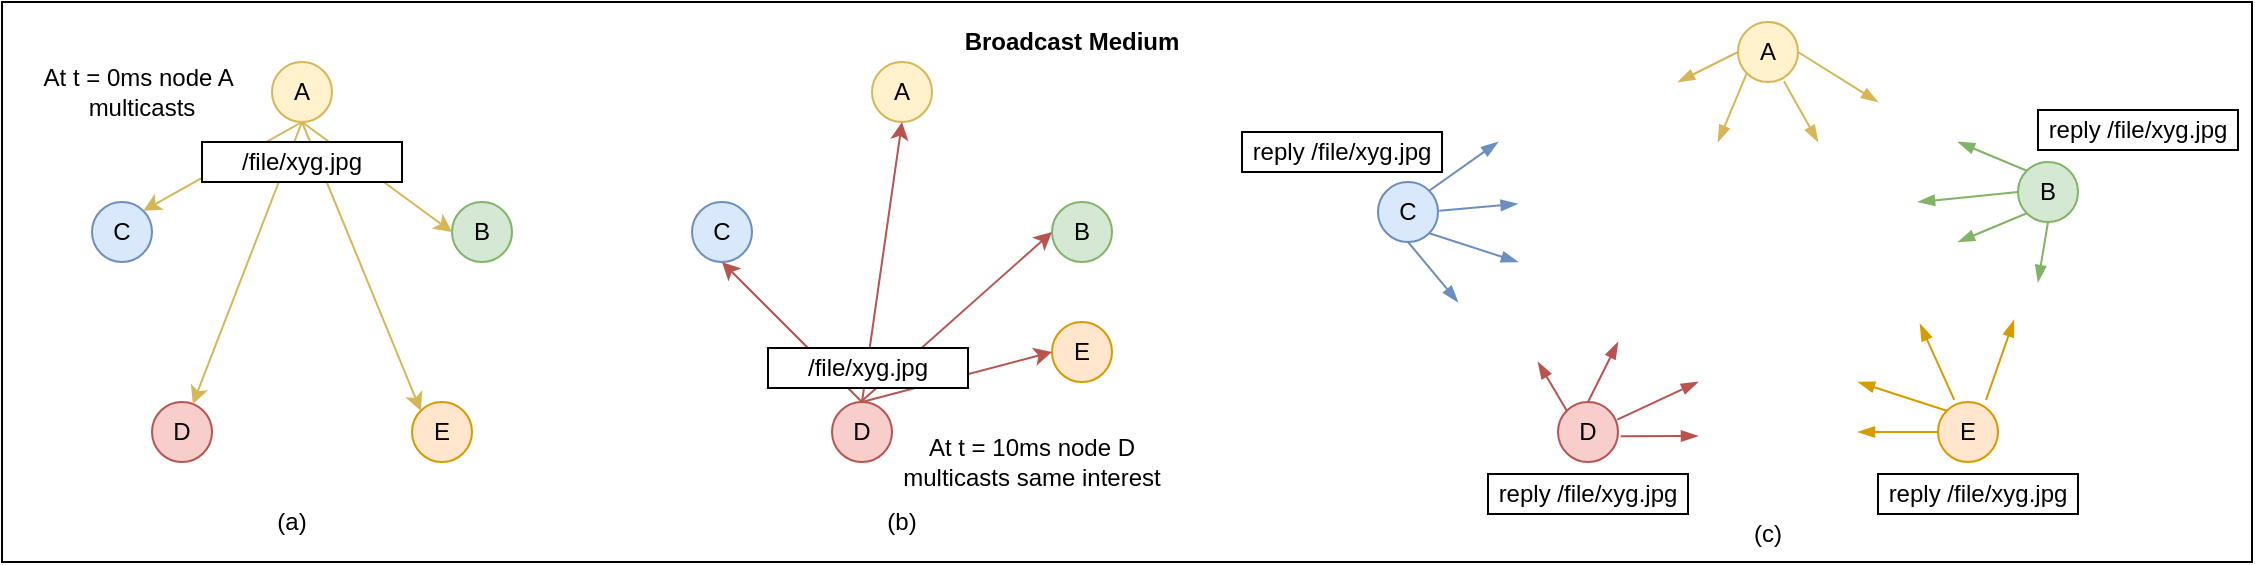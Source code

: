 <mxfile version="14.3.2" type="github">
  <diagram id="rXLFBrK-0Qv3lbd19XVb" name="Page-1">
    <mxGraphModel dx="879" dy="370" grid="1" gridSize="10" guides="1" tooltips="1" connect="1" arrows="1" fold="1" page="1" pageScale="1" pageWidth="850" pageHeight="1100" math="0" shadow="0">
      <root>
        <mxCell id="0" />
        <mxCell id="1" parent="0" />
        <mxCell id="V8BqJ2yRHNK_wXO8XiH2-6" value="&lt;b&gt;&lt;br&gt;&lt;/b&gt;" style="rounded=0;whiteSpace=wrap;html=1;" vertex="1" parent="1">
          <mxGeometry x="175" y="40" width="1125" height="280" as="geometry" />
        </mxCell>
        <mxCell id="V8BqJ2yRHNK_wXO8XiH2-1" value="C" style="ellipse;whiteSpace=wrap;html=1;aspect=fixed;fillColor=#dae8fc;strokeColor=#6c8ebf;" vertex="1" parent="1">
          <mxGeometry x="220" y="140" width="30" height="30" as="geometry" />
        </mxCell>
        <mxCell id="V8BqJ2yRHNK_wXO8XiH2-2" value="D" style="ellipse;whiteSpace=wrap;html=1;aspect=fixed;fillColor=#f8cecc;strokeColor=#b85450;" vertex="1" parent="1">
          <mxGeometry x="250" y="240" width="30" height="30" as="geometry" />
        </mxCell>
        <mxCell id="V8BqJ2yRHNK_wXO8XiH2-3" value="A" style="ellipse;whiteSpace=wrap;html=1;aspect=fixed;fillColor=#fff2cc;strokeColor=#d6b656;" vertex="1" parent="1">
          <mxGeometry x="310" y="70" width="30" height="30" as="geometry" />
        </mxCell>
        <mxCell id="V8BqJ2yRHNK_wXO8XiH2-4" value="B" style="ellipse;whiteSpace=wrap;html=1;aspect=fixed;fillColor=#d5e8d4;strokeColor=#82b366;" vertex="1" parent="1">
          <mxGeometry x="400" y="140" width="30" height="30" as="geometry" />
        </mxCell>
        <mxCell id="V8BqJ2yRHNK_wXO8XiH2-5" value="E" style="ellipse;whiteSpace=wrap;html=1;aspect=fixed;fillColor=#ffe6cc;strokeColor=#d79b00;" vertex="1" parent="1">
          <mxGeometry x="380" y="240" width="30" height="30" as="geometry" />
        </mxCell>
        <mxCell id="V8BqJ2yRHNK_wXO8XiH2-8" value="" style="endArrow=classic;html=1;entryX=0;entryY=0.5;entryDx=0;entryDy=0;exitX=0.5;exitY=1;exitDx=0;exitDy=0;fillColor=#fff2cc;strokeColor=#d6b656;" edge="1" parent="1" source="V8BqJ2yRHNK_wXO8XiH2-3" target="V8BqJ2yRHNK_wXO8XiH2-4">
          <mxGeometry width="50" height="50" relative="1" as="geometry">
            <mxPoint x="290" y="180" as="sourcePoint" />
            <mxPoint x="340" y="130" as="targetPoint" />
          </mxGeometry>
        </mxCell>
        <mxCell id="V8BqJ2yRHNK_wXO8XiH2-11" value="" style="endArrow=classic;html=1;exitX=0.5;exitY=1;exitDx=0;exitDy=0;fillColor=#fff2cc;strokeColor=#d6b656;" edge="1" parent="1" source="V8BqJ2yRHNK_wXO8XiH2-3" target="V8BqJ2yRHNK_wXO8XiH2-2">
          <mxGeometry width="50" height="50" relative="1" as="geometry">
            <mxPoint x="345.607" y="105.607" as="sourcePoint" />
            <mxPoint x="410" y="165" as="targetPoint" />
          </mxGeometry>
        </mxCell>
        <mxCell id="V8BqJ2yRHNK_wXO8XiH2-12" value="" style="endArrow=classic;html=1;entryX=1;entryY=0;entryDx=0;entryDy=0;fillColor=#fff2cc;strokeColor=#d6b656;" edge="1" parent="1" target="V8BqJ2yRHNK_wXO8XiH2-1">
          <mxGeometry width="50" height="50" relative="1" as="geometry">
            <mxPoint x="325" y="100" as="sourcePoint" />
            <mxPoint x="255.415" y="240.001" as="targetPoint" />
          </mxGeometry>
        </mxCell>
        <mxCell id="V8BqJ2yRHNK_wXO8XiH2-13" value="" style="endArrow=classic;html=1;exitX=0.5;exitY=1;exitDx=0;exitDy=0;entryX=0;entryY=0;entryDx=0;entryDy=0;fillColor=#fff2cc;strokeColor=#d6b656;" edge="1" parent="1" source="V8BqJ2yRHNK_wXO8XiH2-3" target="V8BqJ2yRHNK_wXO8XiH2-5">
          <mxGeometry width="50" height="50" relative="1" as="geometry">
            <mxPoint x="335" y="110" as="sourcePoint" />
            <mxPoint x="280.415" y="251.011" as="targetPoint" />
          </mxGeometry>
        </mxCell>
        <mxCell id="V8BqJ2yRHNK_wXO8XiH2-17" value="C" style="ellipse;whiteSpace=wrap;html=1;aspect=fixed;fillColor=#dae8fc;strokeColor=#6c8ebf;" vertex="1" parent="1">
          <mxGeometry x="520" y="140" width="30" height="30" as="geometry" />
        </mxCell>
        <mxCell id="V8BqJ2yRHNK_wXO8XiH2-18" value="D" style="ellipse;whiteSpace=wrap;html=1;aspect=fixed;fillColor=#f8cecc;strokeColor=#b85450;" vertex="1" parent="1">
          <mxGeometry x="590" y="240" width="30" height="30" as="geometry" />
        </mxCell>
        <mxCell id="V8BqJ2yRHNK_wXO8XiH2-19" value="A" style="ellipse;whiteSpace=wrap;html=1;aspect=fixed;fillColor=#fff2cc;strokeColor=#d6b656;" vertex="1" parent="1">
          <mxGeometry x="610" y="70" width="30" height="30" as="geometry" />
        </mxCell>
        <mxCell id="V8BqJ2yRHNK_wXO8XiH2-20" value="B" style="ellipse;whiteSpace=wrap;html=1;aspect=fixed;fillColor=#d5e8d4;strokeColor=#82b366;" vertex="1" parent="1">
          <mxGeometry x="700" y="140" width="30" height="30" as="geometry" />
        </mxCell>
        <mxCell id="V8BqJ2yRHNK_wXO8XiH2-21" value="E" style="ellipse;whiteSpace=wrap;html=1;aspect=fixed;fillColor=#ffe6cc;strokeColor=#d79b00;" vertex="1" parent="1">
          <mxGeometry x="700" y="200" width="30" height="30" as="geometry" />
        </mxCell>
        <mxCell id="V8BqJ2yRHNK_wXO8XiH2-23" value="" style="endArrow=none;html=1;exitX=0.5;exitY=1;exitDx=0;exitDy=0;endFill=0;startArrow=classic;startFill=1;entryX=0.5;entryY=0;entryDx=0;entryDy=0;fillColor=#f8cecc;strokeColor=#b85450;" edge="1" parent="1" source="V8BqJ2yRHNK_wXO8XiH2-19" target="V8BqJ2yRHNK_wXO8XiH2-18">
          <mxGeometry width="50" height="50" relative="1" as="geometry">
            <mxPoint x="645.607" y="105.607" as="sourcePoint" />
            <mxPoint x="607" y="240" as="targetPoint" />
          </mxGeometry>
        </mxCell>
        <mxCell id="V8BqJ2yRHNK_wXO8XiH2-26" value="" style="endArrow=none;html=1;exitX=0;exitY=0.5;exitDx=0;exitDy=0;endFill=0;startArrow=classic;startFill=1;entryX=0.503;entryY=-0.021;entryDx=0;entryDy=0;entryPerimeter=0;fillColor=#f8cecc;strokeColor=#b85450;" edge="1" parent="1" source="V8BqJ2yRHNK_wXO8XiH2-20" target="V8BqJ2yRHNK_wXO8XiH2-18">
          <mxGeometry width="50" height="50" relative="1" as="geometry">
            <mxPoint x="635" y="110" as="sourcePoint" />
            <mxPoint x="605" y="242" as="targetPoint" />
          </mxGeometry>
        </mxCell>
        <mxCell id="V8BqJ2yRHNK_wXO8XiH2-27" value="" style="endArrow=none;html=1;exitX=0.5;exitY=1;exitDx=0;exitDy=0;endFill=0;startArrow=classic;startFill=1;entryX=0.5;entryY=0;entryDx=0;entryDy=0;fillColor=#f8cecc;strokeColor=#b85450;" edge="1" parent="1" source="V8BqJ2yRHNK_wXO8XiH2-17" target="V8BqJ2yRHNK_wXO8XiH2-18">
          <mxGeometry width="50" height="50" relative="1" as="geometry">
            <mxPoint x="710.0" y="165.0" as="sourcePoint" />
            <mxPoint x="570" y="240" as="targetPoint" />
          </mxGeometry>
        </mxCell>
        <mxCell id="V8BqJ2yRHNK_wXO8XiH2-28" value="" style="endArrow=none;html=1;exitX=0;exitY=0.5;exitDx=0;exitDy=0;endFill=0;startArrow=classic;startFill=1;fillColor=#f8cecc;strokeColor=#b85450;" edge="1" parent="1" source="V8BqJ2yRHNK_wXO8XiH2-21">
          <mxGeometry width="50" height="50" relative="1" as="geometry">
            <mxPoint x="545.0" y="180.0" as="sourcePoint" />
            <mxPoint x="605" y="240" as="targetPoint" />
          </mxGeometry>
        </mxCell>
        <mxCell id="V8BqJ2yRHNK_wXO8XiH2-29" value="&lt;b&gt;Broadcast Medium&lt;/b&gt;" style="text;html=1;strokeColor=none;fillColor=none;align=center;verticalAlign=middle;whiteSpace=wrap;rounded=0;" vertex="1" parent="1">
          <mxGeometry x="650" y="50" width="120" height="20" as="geometry" />
        </mxCell>
        <mxCell id="V8BqJ2yRHNK_wXO8XiH2-30" value="/file/xyg.jpg" style="text;html=1;align=center;verticalAlign=middle;whiteSpace=wrap;rounded=0;fontStyle=0;glass=0;strokeColor=#000000;fillColor=#ffffff;" vertex="1" parent="1">
          <mxGeometry x="275" y="110" width="100" height="20" as="geometry" />
        </mxCell>
        <mxCell id="V8BqJ2yRHNK_wXO8XiH2-39" value="/file/xyg.jpg" style="text;html=1;align=center;verticalAlign=middle;whiteSpace=wrap;rounded=0;fontStyle=0;glass=0;strokeColor=#000000;fillColor=#ffffff;" vertex="1" parent="1">
          <mxGeometry x="558" y="213" width="100" height="20" as="geometry" />
        </mxCell>
        <mxCell id="V8BqJ2yRHNK_wXO8XiH2-42" value="At t = 0ms node A&amp;nbsp;&lt;br&gt;multicasts" style="text;html=1;strokeColor=none;fillColor=none;align=center;verticalAlign=middle;whiteSpace=wrap;rounded=0;glass=0;" vertex="1" parent="1">
          <mxGeometry x="175" y="75" width="140" height="20" as="geometry" />
        </mxCell>
        <mxCell id="V8BqJ2yRHNK_wXO8XiH2-43" value="At t = 10ms node D&lt;br&gt;multicasts same interest" style="text;html=1;strokeColor=none;fillColor=none;align=center;verticalAlign=middle;whiteSpace=wrap;rounded=0;glass=0;" vertex="1" parent="1">
          <mxGeometry x="620" y="260" width="140" height="20" as="geometry" />
        </mxCell>
        <mxCell id="V8BqJ2yRHNK_wXO8XiH2-44" value="C" style="ellipse;whiteSpace=wrap;html=1;aspect=fixed;fillColor=#dae8fc;strokeColor=#6c8ebf;" vertex="1" parent="1">
          <mxGeometry x="863" y="130" width="30" height="30" as="geometry" />
        </mxCell>
        <mxCell id="V8BqJ2yRHNK_wXO8XiH2-45" value="D" style="ellipse;whiteSpace=wrap;html=1;aspect=fixed;fillColor=#f8cecc;strokeColor=#b85450;" vertex="1" parent="1">
          <mxGeometry x="953" y="240" width="30" height="30" as="geometry" />
        </mxCell>
        <mxCell id="V8BqJ2yRHNK_wXO8XiH2-46" value="A" style="ellipse;whiteSpace=wrap;html=1;aspect=fixed;fillColor=#fff2cc;strokeColor=#d6b656;" vertex="1" parent="1">
          <mxGeometry x="1043" y="50" width="30" height="30" as="geometry" />
        </mxCell>
        <mxCell id="V8BqJ2yRHNK_wXO8XiH2-47" value="B" style="ellipse;whiteSpace=wrap;html=1;aspect=fixed;fillColor=#d5e8d4;strokeColor=#82b366;" vertex="1" parent="1">
          <mxGeometry x="1183" y="120" width="30" height="30" as="geometry" />
        </mxCell>
        <mxCell id="V8BqJ2yRHNK_wXO8XiH2-48" value="E" style="ellipse;whiteSpace=wrap;html=1;aspect=fixed;fillColor=#ffe6cc;strokeColor=#d79b00;" vertex="1" parent="1">
          <mxGeometry x="1143" y="240" width="30" height="30" as="geometry" />
        </mxCell>
        <mxCell id="V8BqJ2yRHNK_wXO8XiH2-55" value="" style="endArrow=blockThin;html=1;exitX=1;exitY=0;exitDx=0;exitDy=0;endFill=1;jumpSize=3;shadow=0;fillColor=#dae8fc;strokeColor=#6c8ebf;" edge="1" parent="1" source="V8BqJ2yRHNK_wXO8XiH2-44">
          <mxGeometry width="50" height="50" relative="1" as="geometry">
            <mxPoint x="883" y="150" as="sourcePoint" />
            <mxPoint x="923" y="110" as="targetPoint" />
          </mxGeometry>
        </mxCell>
        <mxCell id="V8BqJ2yRHNK_wXO8XiH2-56" value="" style="endArrow=blockThin;html=1;exitX=1;exitY=0;exitDx=0;exitDy=0;entryX=0.487;entryY=0.655;entryDx=0;entryDy=0;entryPerimeter=0;endFill=1;jumpSize=3;shadow=0;fillColor=#dae8fc;strokeColor=#6c8ebf;" edge="1" parent="1">
          <mxGeometry width="50" height="50" relative="1" as="geometry">
            <mxPoint x="893.607" y="144.393" as="sourcePoint" />
            <mxPoint x="932.765" y="140.95" as="targetPoint" />
          </mxGeometry>
        </mxCell>
        <mxCell id="V8BqJ2yRHNK_wXO8XiH2-57" value="" style="endArrow=blockThin;html=1;exitX=1;exitY=1;exitDx=0;exitDy=0;endFill=1;jumpSize=3;shadow=0;fillColor=#dae8fc;strokeColor=#6c8ebf;" edge="1" parent="1" source="V8BqJ2yRHNK_wXO8XiH2-44">
          <mxGeometry width="50" height="50" relative="1" as="geometry">
            <mxPoint x="890" y="158" as="sourcePoint" />
            <mxPoint x="933" y="170" as="targetPoint" />
          </mxGeometry>
        </mxCell>
        <mxCell id="V8BqJ2yRHNK_wXO8XiH2-66" value="" style="endArrow=blockThin;html=1;exitX=0;exitY=0;exitDx=0;exitDy=0;endFill=1;jumpSize=3;shadow=0;fillColor=#f8cecc;strokeColor=#b85450;" edge="1" parent="1" source="V8BqJ2yRHNK_wXO8XiH2-45">
          <mxGeometry width="50" height="50" relative="1" as="geometry">
            <mxPoint x="973" y="234" as="sourcePoint" />
            <mxPoint x="943" y="220" as="targetPoint" />
          </mxGeometry>
        </mxCell>
        <mxCell id="V8BqJ2yRHNK_wXO8XiH2-67" value="" style="endArrow=blockThin;html=1;exitX=0.5;exitY=0;exitDx=0;exitDy=0;endFill=1;jumpSize=3;shadow=0;fillColor=#f8cecc;strokeColor=#b85450;" edge="1" parent="1" source="V8BqJ2yRHNK_wXO8XiH2-45">
          <mxGeometry width="50" height="50" relative="1" as="geometry">
            <mxPoint x="987.997" y="243.553" as="sourcePoint" />
            <mxPoint x="983" y="210" as="targetPoint" />
          </mxGeometry>
        </mxCell>
        <mxCell id="V8BqJ2yRHNK_wXO8XiH2-68" value="" style="endArrow=blockThin;html=1;endFill=1;jumpSize=3;shadow=0;fillColor=#f8cecc;strokeColor=#b85450;" edge="1" parent="1">
          <mxGeometry width="50" height="50" relative="1" as="geometry">
            <mxPoint x="984.39" y="257.16" as="sourcePoint" />
            <mxPoint x="1023" y="257" as="targetPoint" />
          </mxGeometry>
        </mxCell>
        <mxCell id="V8BqJ2yRHNK_wXO8XiH2-69" value="" style="endArrow=blockThin;html=1;exitX=0.988;exitY=0.293;exitDx=0;exitDy=0;exitPerimeter=0;endFill=1;jumpSize=3;shadow=0;fillColor=#f8cecc;strokeColor=#b85450;" edge="1" parent="1" source="V8BqJ2yRHNK_wXO8XiH2-45">
          <mxGeometry width="50" height="50" relative="1" as="geometry">
            <mxPoint x="989" y="250" as="sourcePoint" />
            <mxPoint x="1023" y="230" as="targetPoint" />
          </mxGeometry>
        </mxCell>
        <mxCell id="V8BqJ2yRHNK_wXO8XiH2-70" value="" style="endArrow=blockThin;html=1;exitX=0.5;exitY=1;exitDx=0;exitDy=0;endFill=1;jumpSize=3;shadow=0;fillColor=#dae8fc;strokeColor=#6c8ebf;" edge="1" parent="1" source="V8BqJ2yRHNK_wXO8XiH2-44">
          <mxGeometry width="50" height="50" relative="1" as="geometry">
            <mxPoint x="900" y="168" as="sourcePoint" />
            <mxPoint x="903" y="190" as="targetPoint" />
          </mxGeometry>
        </mxCell>
        <mxCell id="V8BqJ2yRHNK_wXO8XiH2-73" value="" style="endArrow=blockThin;html=1;exitX=0;exitY=0.5;exitDx=0;exitDy=0;endFill=1;jumpSize=3;shadow=0;fillColor=#fff2cc;strokeColor=#d6b656;" edge="1" parent="1" source="V8BqJ2yRHNK_wXO8XiH2-46">
          <mxGeometry width="50" height="50" relative="1" as="geometry">
            <mxPoint x="1023" y="160" as="sourcePoint" />
            <mxPoint x="1013" y="80" as="targetPoint" />
          </mxGeometry>
        </mxCell>
        <mxCell id="V8BqJ2yRHNK_wXO8XiH2-74" value="" style="endArrow=blockThin;html=1;exitX=0;exitY=1;exitDx=0;exitDy=0;endFill=1;jumpSize=3;shadow=0;fillColor=#fff2cc;strokeColor=#d6b656;" edge="1" parent="1" source="V8BqJ2yRHNK_wXO8XiH2-46">
          <mxGeometry width="50" height="50" relative="1" as="geometry">
            <mxPoint x="1033" y="130" as="sourcePoint" />
            <mxPoint x="1033" y="110" as="targetPoint" />
          </mxGeometry>
        </mxCell>
        <mxCell id="V8BqJ2yRHNK_wXO8XiH2-75" value="" style="endArrow=blockThin;html=1;exitX=1;exitY=0.5;exitDx=0;exitDy=0;endFill=1;jumpSize=3;shadow=0;fillColor=#fff2cc;strokeColor=#d6b656;" edge="1" parent="1" source="V8BqJ2yRHNK_wXO8XiH2-46">
          <mxGeometry width="50" height="50" relative="1" as="geometry">
            <mxPoint x="1073" y="140" as="sourcePoint" />
            <mxPoint x="1113" y="90" as="targetPoint" />
          </mxGeometry>
        </mxCell>
        <mxCell id="V8BqJ2yRHNK_wXO8XiH2-76" value="" style="endArrow=blockThin;html=1;exitX=0.766;exitY=0.987;exitDx=0;exitDy=0;exitPerimeter=0;endFill=1;jumpSize=3;shadow=0;fillColor=#fff2cc;strokeColor=#d6b656;" edge="1" parent="1" source="V8BqJ2yRHNK_wXO8XiH2-46">
          <mxGeometry width="50" height="50" relative="1" as="geometry">
            <mxPoint x="1053" y="160" as="sourcePoint" />
            <mxPoint x="1083" y="110" as="targetPoint" />
          </mxGeometry>
        </mxCell>
        <mxCell id="V8BqJ2yRHNK_wXO8XiH2-77" value="" style="endArrow=blockThin;html=1;exitX=0;exitY=0.5;exitDx=0;exitDy=0;endFill=1;jumpSize=3;shadow=0;fillColor=#ffe6cc;strokeColor=#d79b00;" edge="1" parent="1" source="V8BqJ2yRHNK_wXO8XiH2-48">
          <mxGeometry width="50" height="50" relative="1" as="geometry">
            <mxPoint x="1113" y="230" as="sourcePoint" />
            <mxPoint x="1103" y="255" as="targetPoint" />
          </mxGeometry>
        </mxCell>
        <mxCell id="V8BqJ2yRHNK_wXO8XiH2-78" value="" style="endArrow=blockThin;html=1;exitX=0;exitY=0;exitDx=0;exitDy=0;endFill=1;jumpSize=3;shadow=0;fillColor=#ffe6cc;strokeColor=#d79b00;" edge="1" parent="1" source="V8BqJ2yRHNK_wXO8XiH2-48">
          <mxGeometry width="50" height="50" relative="1" as="geometry">
            <mxPoint x="1103" y="240" as="sourcePoint" />
            <mxPoint x="1103" y="230" as="targetPoint" />
          </mxGeometry>
        </mxCell>
        <mxCell id="V8BqJ2yRHNK_wXO8XiH2-79" value="" style="endArrow=blockThin;html=1;exitX=0.238;exitY=-0.068;exitDx=0;exitDy=0;exitPerimeter=0;endFill=1;jumpSize=3;shadow=0;fillColor=#ffe6cc;strokeColor=#d79b00;" edge="1" parent="1">
          <mxGeometry width="50" height="50" relative="1" as="geometry">
            <mxPoint x="1151.14" y="238.96" as="sourcePoint" />
            <mxPoint x="1134" y="201" as="targetPoint" />
          </mxGeometry>
        </mxCell>
        <mxCell id="V8BqJ2yRHNK_wXO8XiH2-80" value="" style="endArrow=blockThin;html=1;endFill=1;jumpSize=3;shadow=0;fillColor=#ffe6cc;strokeColor=#d79b00;" edge="1" parent="1">
          <mxGeometry width="50" height="50" relative="1" as="geometry">
            <mxPoint x="1167" y="239" as="sourcePoint" />
            <mxPoint x="1181" y="199" as="targetPoint" />
          </mxGeometry>
        </mxCell>
        <mxCell id="V8BqJ2yRHNK_wXO8XiH2-81" value="" style="endArrow=blockThin;html=1;exitX=0;exitY=0;exitDx=0;exitDy=0;endFill=1;jumpSize=3;shadow=0;fillColor=#d5e8d4;strokeColor=#82b366;" edge="1" parent="1" source="V8BqJ2yRHNK_wXO8XiH2-47">
          <mxGeometry width="50" height="50" relative="1" as="geometry">
            <mxPoint x="1113" y="170" as="sourcePoint" />
            <mxPoint x="1153" y="110" as="targetPoint" />
          </mxGeometry>
        </mxCell>
        <mxCell id="V8BqJ2yRHNK_wXO8XiH2-82" value="" style="endArrow=blockThin;html=1;exitX=0;exitY=0.5;exitDx=0;exitDy=0;endFill=1;jumpSize=3;shadow=0;fillColor=#d5e8d4;strokeColor=#82b366;" edge="1" parent="1" source="V8BqJ2yRHNK_wXO8XiH2-47">
          <mxGeometry width="50" height="50" relative="1" as="geometry">
            <mxPoint x="1063" y="180" as="sourcePoint" />
            <mxPoint x="1133" y="140" as="targetPoint" />
          </mxGeometry>
        </mxCell>
        <mxCell id="V8BqJ2yRHNK_wXO8XiH2-83" value="" style="endArrow=blockThin;html=1;exitX=0;exitY=1;exitDx=0;exitDy=0;endFill=1;jumpSize=3;shadow=0;fillColor=#d5e8d4;strokeColor=#82b366;" edge="1" parent="1" source="V8BqJ2yRHNK_wXO8XiH2-47">
          <mxGeometry width="50" height="50" relative="1" as="geometry">
            <mxPoint x="1053" y="180" as="sourcePoint" />
            <mxPoint x="1153" y="160" as="targetPoint" />
          </mxGeometry>
        </mxCell>
        <mxCell id="V8BqJ2yRHNK_wXO8XiH2-84" value="" style="endArrow=blockThin;html=1;exitX=0.5;exitY=1;exitDx=0;exitDy=0;endFill=1;jumpSize=3;shadow=0;fillColor=#d5e8d4;strokeColor=#82b366;" edge="1" parent="1" source="V8BqJ2yRHNK_wXO8XiH2-47">
          <mxGeometry width="50" height="50" relative="1" as="geometry">
            <mxPoint x="1213" y="200" as="sourcePoint" />
            <mxPoint x="1193" y="180" as="targetPoint" />
          </mxGeometry>
        </mxCell>
        <mxCell id="V8BqJ2yRHNK_wXO8XiH2-85" value="reply /file/xyg.jpg" style="text;html=1;align=center;verticalAlign=middle;whiteSpace=wrap;rounded=0;fontStyle=0;glass=0;strokeColor=#000000;fillColor=#ffffff;" vertex="1" parent="1">
          <mxGeometry x="918" y="276" width="100" height="20" as="geometry" />
        </mxCell>
        <mxCell id="V8BqJ2yRHNK_wXO8XiH2-87" value="reply /file/xyg.jpg" style="text;html=1;align=center;verticalAlign=middle;whiteSpace=wrap;rounded=0;fontStyle=0;glass=0;strokeColor=#000000;fillColor=#ffffff;" vertex="1" parent="1">
          <mxGeometry x="1113" y="276" width="100" height="20" as="geometry" />
        </mxCell>
        <mxCell id="V8BqJ2yRHNK_wXO8XiH2-88" value="reply /file/xyg.jpg" style="text;html=1;align=center;verticalAlign=middle;whiteSpace=wrap;rounded=0;fontStyle=0;glass=0;strokeColor=#000000;fillColor=#ffffff;" vertex="1" parent="1">
          <mxGeometry x="1193" y="94" width="100" height="20" as="geometry" />
        </mxCell>
        <mxCell id="V8BqJ2yRHNK_wXO8XiH2-89" value="reply /file/xyg.jpg" style="text;html=1;align=center;verticalAlign=middle;whiteSpace=wrap;rounded=0;fontStyle=0;glass=0;strokeColor=#000000;fillColor=#ffffff;" vertex="1" parent="1">
          <mxGeometry x="795" y="105" width="100" height="20" as="geometry" />
        </mxCell>
        <mxCell id="V8BqJ2yRHNK_wXO8XiH2-91" value="(a)" style="text;html=1;strokeColor=none;fillColor=none;align=center;verticalAlign=middle;whiteSpace=wrap;rounded=0;glass=0;" vertex="1" parent="1">
          <mxGeometry x="300" y="290" width="40" height="20" as="geometry" />
        </mxCell>
        <mxCell id="V8BqJ2yRHNK_wXO8XiH2-92" value="(b)" style="text;html=1;strokeColor=none;fillColor=none;align=center;verticalAlign=middle;whiteSpace=wrap;rounded=0;glass=0;" vertex="1" parent="1">
          <mxGeometry x="605" y="290" width="40" height="20" as="geometry" />
        </mxCell>
        <mxCell id="V8BqJ2yRHNK_wXO8XiH2-93" value="(c)" style="text;html=1;strokeColor=none;fillColor=none;align=center;verticalAlign=middle;whiteSpace=wrap;rounded=0;glass=0;" vertex="1" parent="1">
          <mxGeometry x="1038" y="296" width="40" height="20" as="geometry" />
        </mxCell>
      </root>
    </mxGraphModel>
  </diagram>
</mxfile>
